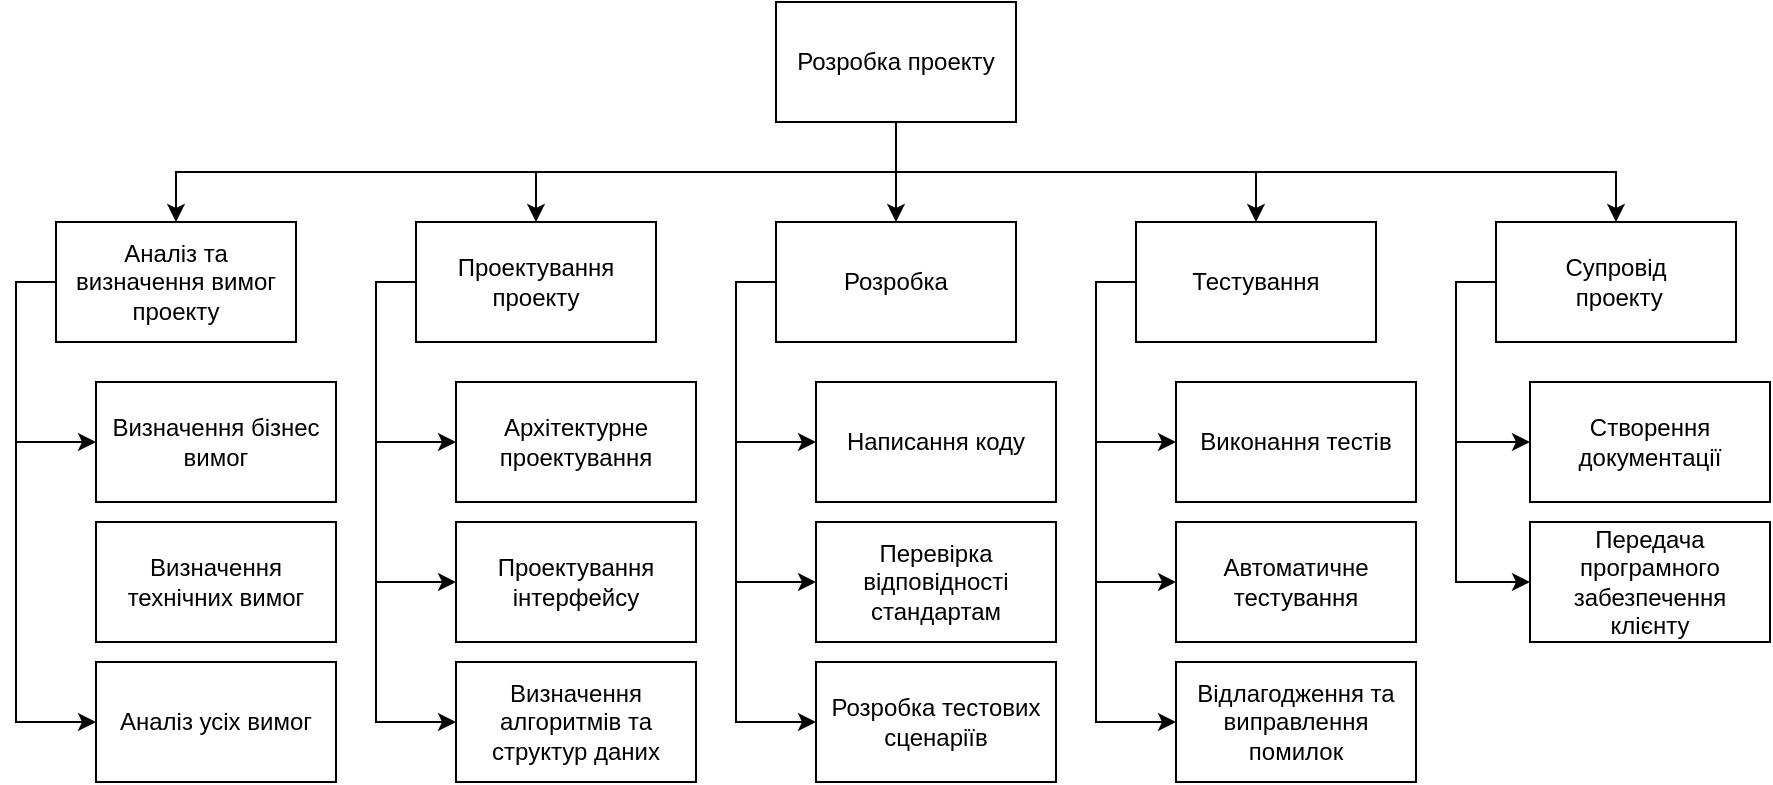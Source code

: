 <mxfile version="22.1.11" type="device">
  <diagram name="Страница — 1" id="0ntbZASs5YwwCJ2Y_SW_">
    <mxGraphModel dx="1539" dy="736" grid="1" gridSize="10" guides="1" tooltips="1" connect="1" arrows="1" fold="1" page="1" pageScale="1" pageWidth="827" pageHeight="1169" math="0" shadow="0">
      <root>
        <mxCell id="0" />
        <mxCell id="1" parent="0" />
        <mxCell id="jlyRW384jzeri63i-alh-6" style="edgeStyle=orthogonalEdgeStyle;rounded=0;orthogonalLoop=1;jettySize=auto;html=1;exitX=0.5;exitY=1;exitDx=0;exitDy=0;" edge="1" parent="1" source="jlyRW384jzeri63i-alh-1" target="jlyRW384jzeri63i-alh-2">
          <mxGeometry relative="1" as="geometry" />
        </mxCell>
        <mxCell id="jlyRW384jzeri63i-alh-7" style="edgeStyle=orthogonalEdgeStyle;rounded=0;orthogonalLoop=1;jettySize=auto;html=1;entryX=0.5;entryY=0;entryDx=0;entryDy=0;exitX=0.5;exitY=1;exitDx=0;exitDy=0;" edge="1" parent="1" source="jlyRW384jzeri63i-alh-1" target="jlyRW384jzeri63i-alh-3">
          <mxGeometry relative="1" as="geometry" />
        </mxCell>
        <mxCell id="jlyRW384jzeri63i-alh-8" style="edgeStyle=orthogonalEdgeStyle;rounded=0;orthogonalLoop=1;jettySize=auto;html=1;" edge="1" parent="1" source="jlyRW384jzeri63i-alh-1" target="jlyRW384jzeri63i-alh-4">
          <mxGeometry relative="1" as="geometry" />
        </mxCell>
        <mxCell id="jlyRW384jzeri63i-alh-10" style="edgeStyle=orthogonalEdgeStyle;rounded=0;orthogonalLoop=1;jettySize=auto;html=1;entryX=0.5;entryY=0;entryDx=0;entryDy=0;exitX=0.5;exitY=1;exitDx=0;exitDy=0;" edge="1" parent="1" source="jlyRW384jzeri63i-alh-1" target="jlyRW384jzeri63i-alh-5">
          <mxGeometry relative="1" as="geometry" />
        </mxCell>
        <mxCell id="jlyRW384jzeri63i-alh-12" style="edgeStyle=orthogonalEdgeStyle;rounded=0;orthogonalLoop=1;jettySize=auto;html=1;entryX=0.5;entryY=0;entryDx=0;entryDy=0;exitX=0.5;exitY=1;exitDx=0;exitDy=0;" edge="1" parent="1" source="jlyRW384jzeri63i-alh-1" target="jlyRW384jzeri63i-alh-11">
          <mxGeometry relative="1" as="geometry" />
        </mxCell>
        <mxCell id="jlyRW384jzeri63i-alh-1" value="Розробка проекту" style="rounded=0;whiteSpace=wrap;html=1;" vertex="1" parent="1">
          <mxGeometry x="330" y="40" width="120" height="60" as="geometry" />
        </mxCell>
        <mxCell id="jlyRW384jzeri63i-alh-48" style="edgeStyle=orthogonalEdgeStyle;rounded=0;orthogonalLoop=1;jettySize=auto;html=1;entryX=0;entryY=0.5;entryDx=0;entryDy=0;exitX=0;exitY=0.5;exitDx=0;exitDy=0;" edge="1" parent="1" source="jlyRW384jzeri63i-alh-2" target="jlyRW384jzeri63i-alh-13">
          <mxGeometry relative="1" as="geometry" />
        </mxCell>
        <mxCell id="jlyRW384jzeri63i-alh-68" style="edgeStyle=orthogonalEdgeStyle;rounded=0;orthogonalLoop=1;jettySize=auto;html=1;entryX=0;entryY=0.5;entryDx=0;entryDy=0;exitX=0;exitY=0.5;exitDx=0;exitDy=0;" edge="1" parent="1" source="jlyRW384jzeri63i-alh-2" target="jlyRW384jzeri63i-alh-67">
          <mxGeometry relative="1" as="geometry" />
        </mxCell>
        <mxCell id="jlyRW384jzeri63i-alh-2" value="Аналіз та визначення вимог проекту" style="rounded=0;whiteSpace=wrap;html=1;" vertex="1" parent="1">
          <mxGeometry x="-30" y="150" width="120" height="60" as="geometry" />
        </mxCell>
        <mxCell id="jlyRW384jzeri63i-alh-52" style="edgeStyle=orthogonalEdgeStyle;rounded=0;orthogonalLoop=1;jettySize=auto;html=1;entryX=0;entryY=0.5;entryDx=0;entryDy=0;exitX=0;exitY=0.5;exitDx=0;exitDy=0;" edge="1" parent="1" source="jlyRW384jzeri63i-alh-3" target="jlyRW384jzeri63i-alh-17">
          <mxGeometry relative="1" as="geometry" />
        </mxCell>
        <mxCell id="jlyRW384jzeri63i-alh-53" style="edgeStyle=orthogonalEdgeStyle;rounded=0;orthogonalLoop=1;jettySize=auto;html=1;entryX=0;entryY=0.5;entryDx=0;entryDy=0;exitX=0;exitY=0.5;exitDx=0;exitDy=0;" edge="1" parent="1" source="jlyRW384jzeri63i-alh-3" target="jlyRW384jzeri63i-alh-18">
          <mxGeometry relative="1" as="geometry" />
        </mxCell>
        <mxCell id="jlyRW384jzeri63i-alh-54" style="edgeStyle=orthogonalEdgeStyle;rounded=0;orthogonalLoop=1;jettySize=auto;html=1;entryX=0;entryY=0.5;entryDx=0;entryDy=0;exitX=0;exitY=0.5;exitDx=0;exitDy=0;" edge="1" parent="1" source="jlyRW384jzeri63i-alh-3" target="jlyRW384jzeri63i-alh-19">
          <mxGeometry relative="1" as="geometry" />
        </mxCell>
        <mxCell id="jlyRW384jzeri63i-alh-3" value="Проектування проекту" style="rounded=0;whiteSpace=wrap;html=1;" vertex="1" parent="1">
          <mxGeometry x="150" y="150" width="120" height="60" as="geometry" />
        </mxCell>
        <mxCell id="jlyRW384jzeri63i-alh-55" style="edgeStyle=orthogonalEdgeStyle;rounded=0;orthogonalLoop=1;jettySize=auto;html=1;entryX=0;entryY=0.5;entryDx=0;entryDy=0;exitX=0;exitY=0.5;exitDx=0;exitDy=0;" edge="1" parent="1" source="jlyRW384jzeri63i-alh-4" target="jlyRW384jzeri63i-alh-35">
          <mxGeometry relative="1" as="geometry" />
        </mxCell>
        <mxCell id="jlyRW384jzeri63i-alh-57" style="edgeStyle=orthogonalEdgeStyle;rounded=0;orthogonalLoop=1;jettySize=auto;html=1;entryX=0;entryY=0.5;entryDx=0;entryDy=0;exitX=0;exitY=0.5;exitDx=0;exitDy=0;" edge="1" parent="1" source="jlyRW384jzeri63i-alh-4" target="jlyRW384jzeri63i-alh-36">
          <mxGeometry relative="1" as="geometry" />
        </mxCell>
        <mxCell id="jlyRW384jzeri63i-alh-58" style="edgeStyle=orthogonalEdgeStyle;rounded=0;orthogonalLoop=1;jettySize=auto;html=1;entryX=0;entryY=0.5;entryDx=0;entryDy=0;exitX=0;exitY=0.5;exitDx=0;exitDy=0;" edge="1" parent="1" source="jlyRW384jzeri63i-alh-4" target="jlyRW384jzeri63i-alh-37">
          <mxGeometry relative="1" as="geometry" />
        </mxCell>
        <mxCell id="jlyRW384jzeri63i-alh-4" value="Розробка" style="rounded=0;whiteSpace=wrap;html=1;" vertex="1" parent="1">
          <mxGeometry x="330" y="150" width="120" height="60" as="geometry" />
        </mxCell>
        <mxCell id="jlyRW384jzeri63i-alh-60" style="edgeStyle=orthogonalEdgeStyle;rounded=0;orthogonalLoop=1;jettySize=auto;html=1;entryX=0;entryY=0.5;entryDx=0;entryDy=0;exitX=0;exitY=0.5;exitDx=0;exitDy=0;" edge="1" parent="1" source="jlyRW384jzeri63i-alh-5" target="jlyRW384jzeri63i-alh-39">
          <mxGeometry relative="1" as="geometry" />
        </mxCell>
        <mxCell id="jlyRW384jzeri63i-alh-61" style="edgeStyle=orthogonalEdgeStyle;rounded=0;orthogonalLoop=1;jettySize=auto;html=1;entryX=0;entryY=0.5;entryDx=0;entryDy=0;exitX=0;exitY=0.5;exitDx=0;exitDy=0;" edge="1" parent="1" source="jlyRW384jzeri63i-alh-5" target="jlyRW384jzeri63i-alh-40">
          <mxGeometry relative="1" as="geometry" />
        </mxCell>
        <mxCell id="jlyRW384jzeri63i-alh-62" style="edgeStyle=orthogonalEdgeStyle;rounded=0;orthogonalLoop=1;jettySize=auto;html=1;entryX=0;entryY=0.5;entryDx=0;entryDy=0;exitX=0;exitY=0.5;exitDx=0;exitDy=0;" edge="1" parent="1" source="jlyRW384jzeri63i-alh-5" target="jlyRW384jzeri63i-alh-42">
          <mxGeometry relative="1" as="geometry" />
        </mxCell>
        <mxCell id="jlyRW384jzeri63i-alh-5" value="Тестування" style="rounded=0;whiteSpace=wrap;html=1;" vertex="1" parent="1">
          <mxGeometry x="510" y="150" width="120" height="60" as="geometry" />
        </mxCell>
        <mxCell id="jlyRW384jzeri63i-alh-64" style="edgeStyle=orthogonalEdgeStyle;rounded=0;orthogonalLoop=1;jettySize=auto;html=1;entryX=0;entryY=0.5;entryDx=0;entryDy=0;exitX=0;exitY=0.5;exitDx=0;exitDy=0;" edge="1" parent="1" source="jlyRW384jzeri63i-alh-11" target="jlyRW384jzeri63i-alh-43">
          <mxGeometry relative="1" as="geometry" />
        </mxCell>
        <mxCell id="jlyRW384jzeri63i-alh-65" style="edgeStyle=orthogonalEdgeStyle;rounded=0;orthogonalLoop=1;jettySize=auto;html=1;entryX=0;entryY=0.5;entryDx=0;entryDy=0;exitX=0;exitY=0.5;exitDx=0;exitDy=0;" edge="1" parent="1" source="jlyRW384jzeri63i-alh-11" target="jlyRW384jzeri63i-alh-44">
          <mxGeometry relative="1" as="geometry" />
        </mxCell>
        <mxCell id="jlyRW384jzeri63i-alh-11" value="Супровід&lt;br&gt;&amp;nbsp;проекту" style="rounded=0;whiteSpace=wrap;html=1;" vertex="1" parent="1">
          <mxGeometry x="690" y="150" width="120" height="60" as="geometry" />
        </mxCell>
        <mxCell id="jlyRW384jzeri63i-alh-13" value="Визначення бізнес вимог" style="rounded=0;whiteSpace=wrap;html=1;" vertex="1" parent="1">
          <mxGeometry x="-10" y="230" width="120" height="60" as="geometry" />
        </mxCell>
        <mxCell id="jlyRW384jzeri63i-alh-17" value="Архітектурне проектування" style="rounded=0;whiteSpace=wrap;html=1;" vertex="1" parent="1">
          <mxGeometry x="170" y="230" width="120" height="60" as="geometry" />
        </mxCell>
        <mxCell id="jlyRW384jzeri63i-alh-18" value="Проектування інтерфейсу" style="rounded=0;whiteSpace=wrap;html=1;" vertex="1" parent="1">
          <mxGeometry x="170" y="300" width="120" height="60" as="geometry" />
        </mxCell>
        <mxCell id="jlyRW384jzeri63i-alh-19" value="Визначення алгоритмів та структур даних" style="rounded=0;whiteSpace=wrap;html=1;" vertex="1" parent="1">
          <mxGeometry x="170" y="370" width="120" height="60" as="geometry" />
        </mxCell>
        <mxCell id="jlyRW384jzeri63i-alh-35" value="Написання коду" style="rounded=0;whiteSpace=wrap;html=1;" vertex="1" parent="1">
          <mxGeometry x="350" y="230" width="120" height="60" as="geometry" />
        </mxCell>
        <mxCell id="jlyRW384jzeri63i-alh-36" value="Перевірка відповідності стандартам" style="rounded=0;whiteSpace=wrap;html=1;" vertex="1" parent="1">
          <mxGeometry x="350" y="300" width="120" height="60" as="geometry" />
        </mxCell>
        <mxCell id="jlyRW384jzeri63i-alh-37" value="Розробка тестових сценаріїв" style="rounded=0;whiteSpace=wrap;html=1;" vertex="1" parent="1">
          <mxGeometry x="350" y="370" width="120" height="60" as="geometry" />
        </mxCell>
        <mxCell id="jlyRW384jzeri63i-alh-39" value="Виконання тестів" style="rounded=0;whiteSpace=wrap;html=1;" vertex="1" parent="1">
          <mxGeometry x="530" y="230" width="120" height="60" as="geometry" />
        </mxCell>
        <mxCell id="jlyRW384jzeri63i-alh-40" value="Автоматичне тестування" style="rounded=0;whiteSpace=wrap;html=1;" vertex="1" parent="1">
          <mxGeometry x="530" y="300" width="120" height="60" as="geometry" />
        </mxCell>
        <mxCell id="jlyRW384jzeri63i-alh-42" value="Відлагодження та виправлення помилок" style="rounded=0;whiteSpace=wrap;html=1;" vertex="1" parent="1">
          <mxGeometry x="530" y="370" width="120" height="60" as="geometry" />
        </mxCell>
        <mxCell id="jlyRW384jzeri63i-alh-43" value="Створення документації" style="rounded=0;whiteSpace=wrap;html=1;" vertex="1" parent="1">
          <mxGeometry x="707" y="230" width="120" height="60" as="geometry" />
        </mxCell>
        <mxCell id="jlyRW384jzeri63i-alh-44" value="Передача програмного забезпечення клієнту" style="rounded=0;whiteSpace=wrap;html=1;" vertex="1" parent="1">
          <mxGeometry x="707" y="300" width="120" height="60" as="geometry" />
        </mxCell>
        <mxCell id="jlyRW384jzeri63i-alh-66" value="Визначення технічних вимог" style="rounded=0;whiteSpace=wrap;html=1;" vertex="1" parent="1">
          <mxGeometry x="-10" y="300" width="120" height="60" as="geometry" />
        </mxCell>
        <mxCell id="jlyRW384jzeri63i-alh-67" value="Аналіз усіх вимог" style="rounded=0;whiteSpace=wrap;html=1;" vertex="1" parent="1">
          <mxGeometry x="-10" y="370" width="120" height="60" as="geometry" />
        </mxCell>
      </root>
    </mxGraphModel>
  </diagram>
</mxfile>
